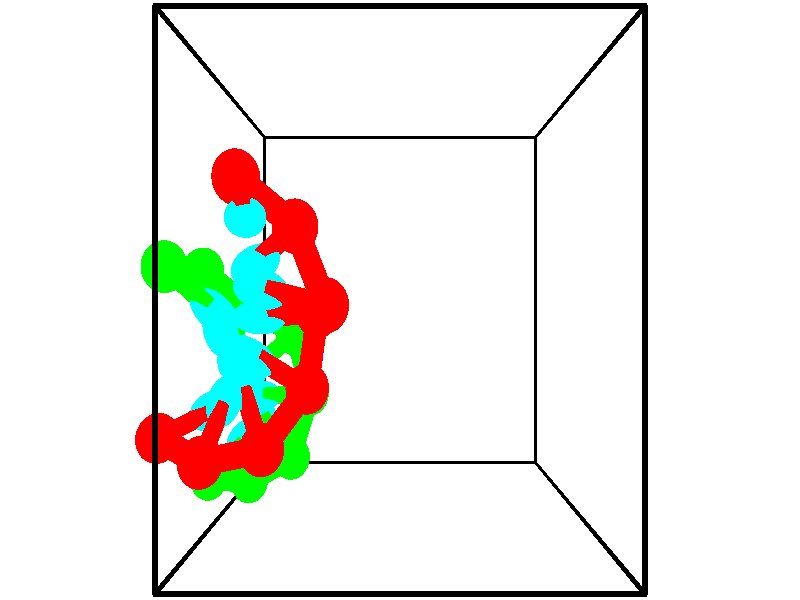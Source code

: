 // switches for output
#declare DRAW_BASES = 1; // possible values are 0, 1; only relevant for DNA ribbons
#declare DRAW_BASES_TYPE = 3; // possible values are 1, 2, 3; only relevant for DNA ribbons
#declare DRAW_FOG = 0; // set to 1 to enable fog

#include "colors.inc"

#include "transforms.inc"
background { rgb <1, 1, 1>}

#default {
   normal{
       ripples 0.25
       frequency 0.20
       turbulence 0.2
       lambda 5
   }
	finish {
		phong 0.1
		phong_size 40.
	}
}

// original window dimensions: 1024x640


// camera settings

camera {
	sky <-0, 1, 0>
	up <-0, 1, 0>
	right 1.6 * <1, 0, 0>
	location <2.5, 2.5, 11.1562>
	look_at <2.5, 2.5, 2.5>
	direction <0, 0, -8.6562>
	angle 67.0682
}


# declare cpy_camera_pos = <2.5, 2.5, 11.1562>;
# if (DRAW_FOG = 1)
fog {
	fog_type 2
	up vnormalize(cpy_camera_pos)
	color rgbt<1,1,1,0.3>
	distance 1e-5
	fog_alt 3e-3
	fog_offset 4
}
# end


// LIGHTS

# declare lum = 6;
global_settings {
	ambient_light rgb lum * <0.05, 0.05, 0.05>
	max_trace_level 15
}# declare cpy_direct_light_amount = 0.25;
light_source
{	1000 * <-1, -1, 1>,
	rgb lum * cpy_direct_light_amount
	parallel
}

light_source
{	1000 * <1, 1, -1>,
	rgb lum * cpy_direct_light_amount
	parallel
}

// strand 0

// nucleotide -1

// particle -1
sphere {
	<0.759644, 3.585710, 4.750181> 0.250000
	pigment { color rgbt <1,0,0,0> }
	no_shadow
}
cylinder {
	<0.891251, 3.352348, 5.047203>,  <0.970214, 3.212331, 5.225416>, 0.100000
	pigment { color rgbt <1,0,0,0> }
	no_shadow
}
cylinder {
	<0.891251, 3.352348, 5.047203>,  <0.759644, 3.585710, 4.750181>, 0.100000
	pigment { color rgbt <1,0,0,0> }
	no_shadow
}

// particle -1
sphere {
	<0.891251, 3.352348, 5.047203> 0.100000
	pigment { color rgbt <1,0,0,0> }
	no_shadow
}
sphere {
	0, 1
	scale<0.080000,0.200000,0.300000>
	matrix <-0.033618, -0.793072, -0.608199,
		0.943726, 0.175144, -0.280547,
		0.329016, -0.583405, 0.742555,
		0.989955, 3.177327, 5.269969>
	pigment { color rgbt <0,1,1,0> }
	no_shadow
}
cylinder {
	<1.358561, 3.168626, 4.585230>,  <0.759644, 3.585710, 4.750181>, 0.130000
	pigment { color rgbt <1,0,0,0> }
	no_shadow
}

// nucleotide -1

// particle -1
sphere {
	<1.358561, 3.168626, 4.585230> 0.250000
	pigment { color rgbt <1,0,0,0> }
	no_shadow
}
cylinder {
	<1.184708, 2.959122, 4.878288>,  <1.080396, 2.833419, 5.054123>, 0.100000
	pigment { color rgbt <1,0,0,0> }
	no_shadow
}
cylinder {
	<1.184708, 2.959122, 4.878288>,  <1.358561, 3.168626, 4.585230>, 0.100000
	pigment { color rgbt <1,0,0,0> }
	no_shadow
}

// particle -1
sphere {
	<1.184708, 2.959122, 4.878288> 0.100000
	pigment { color rgbt <1,0,0,0> }
	no_shadow
}
sphere {
	0, 1
	scale<0.080000,0.200000,0.300000>
	matrix <-0.185216, -0.744128, -0.641848,
		0.881357, -0.414666, 0.226414,
		-0.434633, -0.523762, 0.732645,
		1.054318, 2.801993, 5.098082>
	pigment { color rgbt <0,1,1,0> }
	no_shadow
}
cylinder {
	<1.706374, 2.452799, 4.729079>,  <1.358561, 3.168626, 4.585230>, 0.130000
	pigment { color rgbt <1,0,0,0> }
	no_shadow
}

// nucleotide -1

// particle -1
sphere {
	<1.706374, 2.452799, 4.729079> 0.250000
	pigment { color rgbt <1,0,0,0> }
	no_shadow
}
cylinder {
	<1.315018, 2.535500, 4.729996>,  <1.080204, 2.585120, 4.730546>, 0.100000
	pigment { color rgbt <1,0,0,0> }
	no_shadow
}
cylinder {
	<1.315018, 2.535500, 4.729996>,  <1.706374, 2.452799, 4.729079>, 0.100000
	pigment { color rgbt <1,0,0,0> }
	no_shadow
}

// particle -1
sphere {
	<1.315018, 2.535500, 4.729996> 0.100000
	pigment { color rgbt <1,0,0,0> }
	no_shadow
}
sphere {
	0, 1
	scale<0.080000,0.200000,0.300000>
	matrix <-0.105010, -0.487326, -0.866883,
		-0.178111, -0.848392, 0.498506,
		-0.978391, 0.206750, 0.002291,
		1.021500, 2.597525, 4.730683>
	pigment { color rgbt <0,1,1,0> }
	no_shadow
}
cylinder {
	<1.536902, 2.374970, 4.090146>,  <1.706374, 2.452799, 4.729079>, 0.130000
	pigment { color rgbt <1,0,0,0> }
	no_shadow
}

// nucleotide -1

// particle -1
sphere {
	<1.536902, 2.374970, 4.090146> 0.250000
	pigment { color rgbt <1,0,0,0> }
	no_shadow
}
cylinder {
	<1.199707, 2.355583, 4.304443>,  <0.997390, 2.343951, 4.433022>, 0.100000
	pigment { color rgbt <1,0,0,0> }
	no_shadow
}
cylinder {
	<1.199707, 2.355583, 4.304443>,  <1.536902, 2.374970, 4.090146>, 0.100000
	pigment { color rgbt <1,0,0,0> }
	no_shadow
}

// particle -1
sphere {
	<1.199707, 2.355583, 4.304443> 0.100000
	pigment { color rgbt <1,0,0,0> }
	no_shadow
}
sphere {
	0, 1
	scale<0.080000,0.200000,0.300000>
	matrix <-0.354649, -0.698762, -0.621253,
		0.404468, -0.713710, 0.571860,
		-0.842988, -0.048468, 0.535744,
		0.946810, 2.341043, 4.465167>
	pigment { color rgbt <0,1,1,0> }
	no_shadow
}
cylinder {
	<1.419552, 1.639345, 4.121192>,  <1.536902, 2.374970, 4.090146>, 0.130000
	pigment { color rgbt <1,0,0,0> }
	no_shadow
}

// nucleotide -1

// particle -1
sphere {
	<1.419552, 1.639345, 4.121192> 0.250000
	pigment { color rgbt <1,0,0,0> }
	no_shadow
}
cylinder {
	<1.082870, 1.830864, 4.221024>,  <0.880862, 1.945775, 4.280922>, 0.100000
	pigment { color rgbt <1,0,0,0> }
	no_shadow
}
cylinder {
	<1.082870, 1.830864, 4.221024>,  <1.419552, 1.639345, 4.121192>, 0.100000
	pigment { color rgbt <1,0,0,0> }
	no_shadow
}

// particle -1
sphere {
	<1.082870, 1.830864, 4.221024> 0.100000
	pigment { color rgbt <1,0,0,0> }
	no_shadow
}
sphere {
	0, 1
	scale<0.080000,0.200000,0.300000>
	matrix <-0.533200, -0.664257, -0.523890,
		-0.085051, -0.574036, 0.814401,
		-0.841703, 0.478796, 0.249580,
		0.830360, 1.974503, 4.295897>
	pigment { color rgbt <0,1,1,0> }
	no_shadow
}
cylinder {
	<0.938789, 1.088791, 4.340446>,  <1.419552, 1.639345, 4.121192>, 0.130000
	pigment { color rgbt <1,0,0,0> }
	no_shadow
}

// nucleotide -1

// particle -1
sphere {
	<0.938789, 1.088791, 4.340446> 0.250000
	pigment { color rgbt <1,0,0,0> }
	no_shadow
}
cylinder {
	<0.770622, 1.419403, 4.190727>,  <0.669722, 1.617770, 4.100896>, 0.100000
	pigment { color rgbt <1,0,0,0> }
	no_shadow
}
cylinder {
	<0.770622, 1.419403, 4.190727>,  <0.938789, 1.088791, 4.340446>, 0.100000
	pigment { color rgbt <1,0,0,0> }
	no_shadow
}

// particle -1
sphere {
	<0.770622, 1.419403, 4.190727> 0.100000
	pigment { color rgbt <1,0,0,0> }
	no_shadow
}
sphere {
	0, 1
	scale<0.080000,0.200000,0.300000>
	matrix <-0.553081, -0.560473, -0.616419,
		-0.719272, -0.052136, 0.692770,
		-0.420416, 0.826531, -0.374297,
		0.644497, 1.667362, 4.078438>
	pigment { color rgbt <0,1,1,0> }
	no_shadow
}
cylinder {
	<0.229630, 0.959426, 4.293438>,  <0.938789, 1.088791, 4.340446>, 0.130000
	pigment { color rgbt <1,0,0,0> }
	no_shadow
}

// nucleotide -1

// particle -1
sphere {
	<0.229630, 0.959426, 4.293438> 0.250000
	pigment { color rgbt <1,0,0,0> }
	no_shadow
}
cylinder {
	<0.316223, 1.260223, 4.044395>,  <0.368179, 1.440702, 3.894970>, 0.100000
	pigment { color rgbt <1,0,0,0> }
	no_shadow
}
cylinder {
	<0.316223, 1.260223, 4.044395>,  <0.229630, 0.959426, 4.293438>, 0.100000
	pigment { color rgbt <1,0,0,0> }
	no_shadow
}

// particle -1
sphere {
	<0.316223, 1.260223, 4.044395> 0.100000
	pigment { color rgbt <1,0,0,0> }
	no_shadow
}
sphere {
	0, 1
	scale<0.080000,0.200000,0.300000>
	matrix <-0.416543, -0.505625, -0.755536,
		-0.882965, 0.422903, 0.203778,
		0.216484, 0.751995, -0.622607,
		0.381168, 1.485822, 3.857614>
	pigment { color rgbt <0,1,1,0> }
	no_shadow
}
cylinder {
	<-0.403390, 1.118012, 3.918902>,  <0.229630, 0.959426, 4.293438>, 0.130000
	pigment { color rgbt <1,0,0,0> }
	no_shadow
}

// nucleotide -1

// particle -1
sphere {
	<-0.403390, 1.118012, 3.918902> 0.250000
	pigment { color rgbt <1,0,0,0> }
	no_shadow
}
cylinder {
	<-0.093437, 1.246643, 3.701225>,  <0.092535, 1.323822, 3.570619>, 0.100000
	pigment { color rgbt <1,0,0,0> }
	no_shadow
}
cylinder {
	<-0.093437, 1.246643, 3.701225>,  <-0.403390, 1.118012, 3.918902>, 0.100000
	pigment { color rgbt <1,0,0,0> }
	no_shadow
}

// particle -1
sphere {
	<-0.093437, 1.246643, 3.701225> 0.100000
	pigment { color rgbt <1,0,0,0> }
	no_shadow
}
sphere {
	0, 1
	scale<0.080000,0.200000,0.300000>
	matrix <-0.472917, -0.276296, -0.836666,
		-0.419412, 0.905675, -0.062017,
		0.774883, 0.321578, -0.544191,
		0.139028, 1.343117, 3.537968>
	pigment { color rgbt <0,1,1,0> }
	no_shadow
}
// strand 1

// nucleotide -1

// particle -1
sphere {
	<-0.261687, 0.340892, 2.429813> 0.250000
	pigment { color rgbt <0,1,0,0> }
	no_shadow
}
cylinder {
	<-0.034828, 0.577881, 2.200966>,  <0.101287, 0.720074, 2.063657>, 0.100000
	pigment { color rgbt <0,1,0,0> }
	no_shadow
}
cylinder {
	<-0.034828, 0.577881, 2.200966>,  <-0.261687, 0.340892, 2.429813>, 0.100000
	pigment { color rgbt <0,1,0,0> }
	no_shadow
}

// particle -1
sphere {
	<-0.034828, 0.577881, 2.200966> 0.100000
	pigment { color rgbt <0,1,0,0> }
	no_shadow
}
sphere {
	0, 1
	scale<0.080000,0.200000,0.300000>
	matrix <0.440811, 0.368419, 0.818507,
		0.695722, -0.716411, -0.052220,
		0.567148, 0.592472, -0.572119,
		0.135316, 0.755622, 2.029330>
	pigment { color rgbt <0,1,1,0> }
	no_shadow
}
cylinder {
	<0.401620, 0.393948, 2.727771>,  <-0.261687, 0.340892, 2.429813>, 0.130000
	pigment { color rgbt <0,1,0,0> }
	no_shadow
}

// nucleotide -1

// particle -1
sphere {
	<0.401620, 0.393948, 2.727771> 0.250000
	pigment { color rgbt <0,1,0,0> }
	no_shadow
}
cylinder {
	<0.390778, 0.719147, 2.495117>,  <0.384272, 0.914266, 2.355525>, 0.100000
	pigment { color rgbt <0,1,0,0> }
	no_shadow
}
cylinder {
	<0.390778, 0.719147, 2.495117>,  <0.401620, 0.393948, 2.727771>, 0.100000
	pigment { color rgbt <0,1,0,0> }
	no_shadow
}

// particle -1
sphere {
	<0.390778, 0.719147, 2.495117> 0.100000
	pigment { color rgbt <0,1,0,0> }
	no_shadow
}
sphere {
	0, 1
	scale<0.080000,0.200000,0.300000>
	matrix <0.461711, 0.526249, 0.714063,
		0.886616, -0.249191, -0.389634,
		-0.027106, 0.812998, -0.581635,
		0.382646, 0.963046, 2.320627>
	pigment { color rgbt <0,1,1,0> }
	no_shadow
}
cylinder {
	<1.010696, 0.703021, 2.876247>,  <0.401620, 0.393948, 2.727771>, 0.130000
	pigment { color rgbt <0,1,0,0> }
	no_shadow
}

// nucleotide -1

// particle -1
sphere {
	<1.010696, 0.703021, 2.876247> 0.250000
	pigment { color rgbt <0,1,0,0> }
	no_shadow
}
cylinder {
	<0.742382, 0.965561, 2.738113>,  <0.581394, 1.123085, 2.655233>, 0.100000
	pigment { color rgbt <0,1,0,0> }
	no_shadow
}
cylinder {
	<0.742382, 0.965561, 2.738113>,  <1.010696, 0.703021, 2.876247>, 0.100000
	pigment { color rgbt <0,1,0,0> }
	no_shadow
}

// particle -1
sphere {
	<0.742382, 0.965561, 2.738113> 0.100000
	pigment { color rgbt <0,1,0,0> }
	no_shadow
}
sphere {
	0, 1
	scale<0.080000,0.200000,0.300000>
	matrix <0.265832, 0.647465, 0.714229,
		0.692374, 0.387293, -0.608787,
		-0.670784, 0.656349, -0.345333,
		0.541147, 1.162466, 2.634513>
	pigment { color rgbt <0,1,1,0> }
	no_shadow
}
cylinder {
	<1.263713, 1.421948, 2.813206>,  <1.010696, 0.703021, 2.876247>, 0.130000
	pigment { color rgbt <0,1,0,0> }
	no_shadow
}

// nucleotide -1

// particle -1
sphere {
	<1.263713, 1.421948, 2.813206> 0.250000
	pigment { color rgbt <0,1,0,0> }
	no_shadow
}
cylinder {
	<0.869289, 1.412750, 2.879128>,  <0.632635, 1.407232, 2.918680>, 0.100000
	pigment { color rgbt <0,1,0,0> }
	no_shadow
}
cylinder {
	<0.869289, 1.412750, 2.879128>,  <1.263713, 1.421948, 2.813206>, 0.100000
	pigment { color rgbt <0,1,0,0> }
	no_shadow
}

// particle -1
sphere {
	<0.869289, 1.412750, 2.879128> 0.100000
	pigment { color rgbt <0,1,0,0> }
	no_shadow
}
sphere {
	0, 1
	scale<0.080000,0.200000,0.300000>
	matrix <0.121640, 0.576216, 0.808195,
		-0.113546, 0.816974, -0.565385,
		-0.986058, -0.022994, 0.164804,
		0.573472, 1.405852, 2.928569>
	pigment { color rgbt <0,1,1,0> }
	no_shadow
}
cylinder {
	<1.064724, 2.117132, 2.912238>,  <1.263713, 1.421948, 2.813206>, 0.130000
	pigment { color rgbt <0,1,0,0> }
	no_shadow
}

// nucleotide -1

// particle -1
sphere {
	<1.064724, 2.117132, 2.912238> 0.250000
	pigment { color rgbt <0,1,0,0> }
	no_shadow
}
cylinder {
	<0.765938, 1.896072, 3.060089>,  <0.586666, 1.763437, 3.148799>, 0.100000
	pigment { color rgbt <0,1,0,0> }
	no_shadow
}
cylinder {
	<0.765938, 1.896072, 3.060089>,  <1.064724, 2.117132, 2.912238>, 0.100000
	pigment { color rgbt <0,1,0,0> }
	no_shadow
}

// particle -1
sphere {
	<0.765938, 1.896072, 3.060089> 0.100000
	pigment { color rgbt <0,1,0,0> }
	no_shadow
}
sphere {
	0, 1
	scale<0.080000,0.200000,0.300000>
	matrix <0.078542, 0.478704, 0.874456,
		-0.660209, 0.682219, -0.314169,
		-0.746964, -0.552648, 0.369627,
		0.541848, 1.730278, 3.170977>
	pigment { color rgbt <0,1,1,0> }
	no_shadow
}
cylinder {
	<0.393826, 2.478176, 3.119578>,  <1.064724, 2.117132, 2.912238>, 0.130000
	pigment { color rgbt <0,1,0,0> }
	no_shadow
}

// nucleotide -1

// particle -1
sphere {
	<0.393826, 2.478176, 3.119578> 0.250000
	pigment { color rgbt <0,1,0,0> }
	no_shadow
}
cylinder {
	<0.400162, 2.161514, 3.363884>,  <0.403963, 1.971517, 3.510468>, 0.100000
	pigment { color rgbt <0,1,0,0> }
	no_shadow
}
cylinder {
	<0.400162, 2.161514, 3.363884>,  <0.393826, 2.478176, 3.119578>, 0.100000
	pigment { color rgbt <0,1,0,0> }
	no_shadow
}

// particle -1
sphere {
	<0.400162, 2.161514, 3.363884> 0.100000
	pigment { color rgbt <0,1,0,0> }
	no_shadow
}
sphere {
	0, 1
	scale<0.080000,0.200000,0.300000>
	matrix <-0.005635, 0.610761, 0.791795,
		-0.999859, -0.015983, 0.005213,
		0.015839, -0.791654, 0.610765,
		0.404913, 1.924018, 3.547113>
	pigment { color rgbt <0,1,1,0> }
	no_shadow
}
cylinder {
	<0.060012, 2.791039, 3.660868>,  <0.393826, 2.478176, 3.119578>, 0.130000
	pigment { color rgbt <0,1,0,0> }
	no_shadow
}

// nucleotide -1

// particle -1
sphere {
	<0.060012, 2.791039, 3.660868> 0.250000
	pigment { color rgbt <0,1,0,0> }
	no_shadow
}
cylinder {
	<0.220318, 2.447708, 3.789032>,  <0.316501, 2.241709, 3.865930>, 0.100000
	pigment { color rgbt <0,1,0,0> }
	no_shadow
}
cylinder {
	<0.220318, 2.447708, 3.789032>,  <0.060012, 2.791039, 3.660868>, 0.100000
	pigment { color rgbt <0,1,0,0> }
	no_shadow
}

// particle -1
sphere {
	<0.220318, 2.447708, 3.789032> 0.100000
	pigment { color rgbt <0,1,0,0> }
	no_shadow
}
sphere {
	0, 1
	scale<0.080000,0.200000,0.300000>
	matrix <0.312591, 0.456839, 0.832818,
		-0.861206, -0.233606, 0.451390,
		0.400764, -0.858328, 0.320409,
		0.340547, 2.190210, 3.885155>
	pigment { color rgbt <0,1,1,0> }
	no_shadow
}
cylinder {
	<-0.183264, 2.816085, 4.280797>,  <0.060012, 2.791039, 3.660868>, 0.130000
	pigment { color rgbt <0,1,0,0> }
	no_shadow
}

// nucleotide -1

// particle -1
sphere {
	<-0.183264, 2.816085, 4.280797> 0.250000
	pigment { color rgbt <0,1,0,0> }
	no_shadow
}
cylinder {
	<0.136166, 2.575699, 4.267418>,  <0.327824, 2.431467, 4.259390>, 0.100000
	pigment { color rgbt <0,1,0,0> }
	no_shadow
}
cylinder {
	<0.136166, 2.575699, 4.267418>,  <-0.183264, 2.816085, 4.280797>, 0.100000
	pigment { color rgbt <0,1,0,0> }
	no_shadow
}

// particle -1
sphere {
	<0.136166, 2.575699, 4.267418> 0.100000
	pigment { color rgbt <0,1,0,0> }
	no_shadow
}
sphere {
	0, 1
	scale<0.080000,0.200000,0.300000>
	matrix <0.414631, 0.508986, 0.754331,
		-0.436301, -0.616259, 0.655642,
		0.798575, -0.600965, -0.033449,
		0.375738, 2.395409, 4.257383>
	pigment { color rgbt <0,1,1,0> }
	no_shadow
}
// box output
cylinder {
	<0.000000, 0.000000, 0.000000>,  <5.000000, 0.000000, 0.000000>, 0.025000
	pigment { color rgbt <0,0,0,0> }
	no_shadow
}
cylinder {
	<0.000000, 0.000000, 0.000000>,  <0.000000, 5.000000, 0.000000>, 0.025000
	pigment { color rgbt <0,0,0,0> }
	no_shadow
}
cylinder {
	<0.000000, 0.000000, 0.000000>,  <0.000000, 0.000000, 5.000000>, 0.025000
	pigment { color rgbt <0,0,0,0> }
	no_shadow
}
cylinder {
	<5.000000, 5.000000, 5.000000>,  <0.000000, 5.000000, 5.000000>, 0.025000
	pigment { color rgbt <0,0,0,0> }
	no_shadow
}
cylinder {
	<5.000000, 5.000000, 5.000000>,  <5.000000, 0.000000, 5.000000>, 0.025000
	pigment { color rgbt <0,0,0,0> }
	no_shadow
}
cylinder {
	<5.000000, 5.000000, 5.000000>,  <5.000000, 5.000000, 0.000000>, 0.025000
	pigment { color rgbt <0,0,0,0> }
	no_shadow
}
cylinder {
	<0.000000, 0.000000, 5.000000>,  <0.000000, 5.000000, 5.000000>, 0.025000
	pigment { color rgbt <0,0,0,0> }
	no_shadow
}
cylinder {
	<0.000000, 0.000000, 5.000000>,  <5.000000, 0.000000, 5.000000>, 0.025000
	pigment { color rgbt <0,0,0,0> }
	no_shadow
}
cylinder {
	<5.000000, 5.000000, 0.000000>,  <0.000000, 5.000000, 0.000000>, 0.025000
	pigment { color rgbt <0,0,0,0> }
	no_shadow
}
cylinder {
	<5.000000, 5.000000, 0.000000>,  <5.000000, 0.000000, 0.000000>, 0.025000
	pigment { color rgbt <0,0,0,0> }
	no_shadow
}
cylinder {
	<5.000000, 0.000000, 5.000000>,  <5.000000, 0.000000, 0.000000>, 0.025000
	pigment { color rgbt <0,0,0,0> }
	no_shadow
}
cylinder {
	<0.000000, 5.000000, 0.000000>,  <0.000000, 5.000000, 5.000000>, 0.025000
	pigment { color rgbt <0,0,0,0> }
	no_shadow
}
// end of box output
